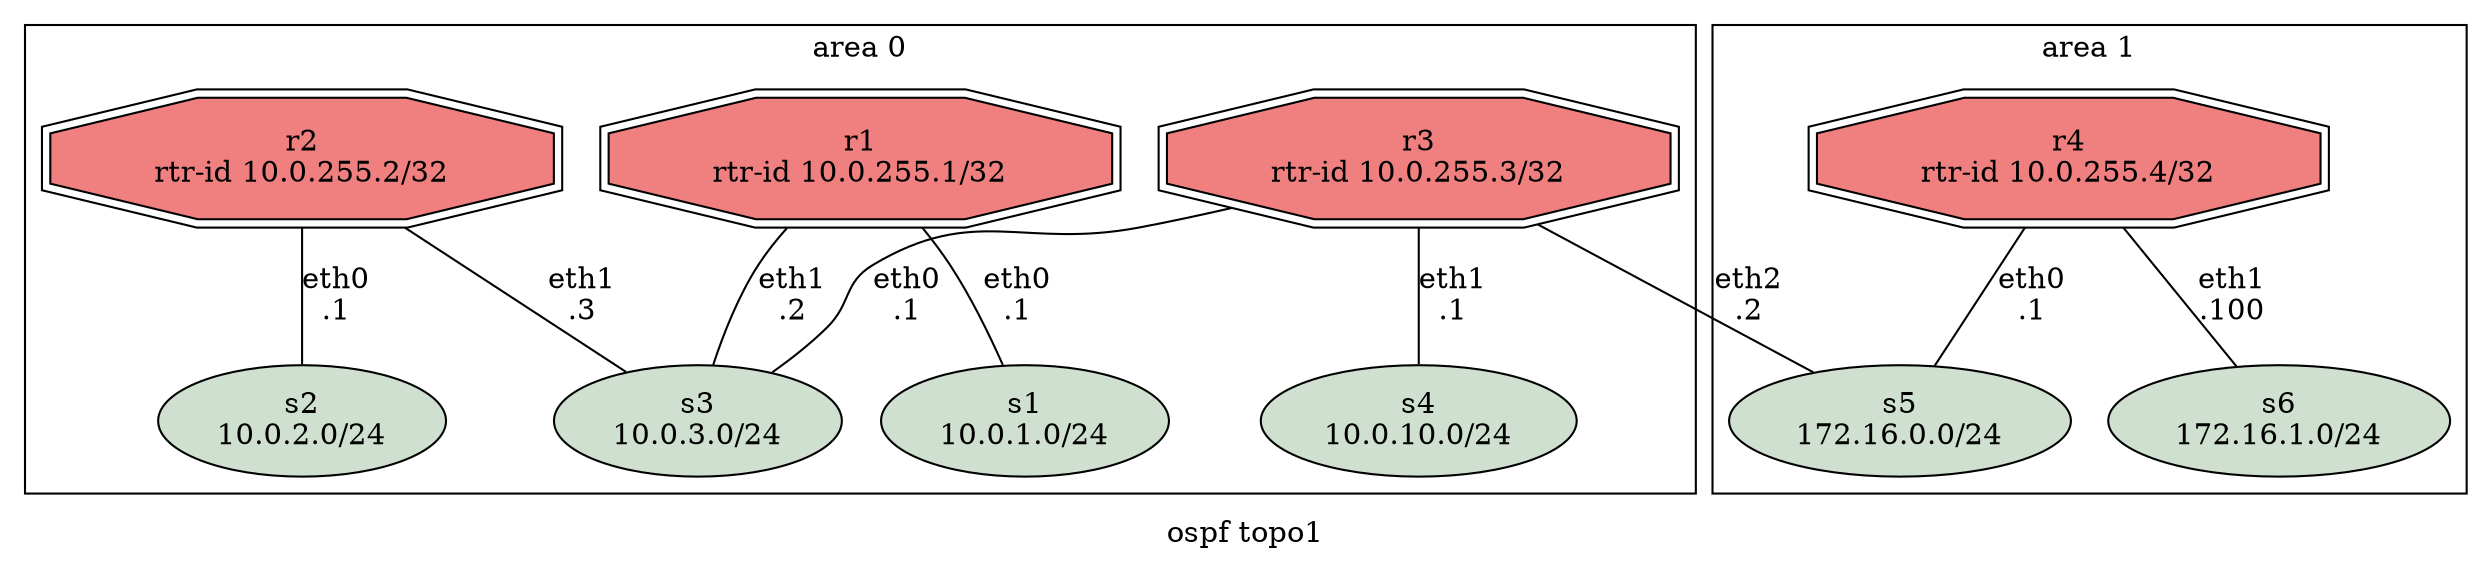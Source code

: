 ## Color coding:
#########################
##  Main FRR: #f08080  red
##  Switches: #d0e0d0  gray
##  RIP:      #19e3d9  Cyan
##  RIPng:    #fcb314  dark yellow
##  OSPFv2:   #32b835  Green
##  OSPFv3:   #19e3d9  Cyan
##  ISIS IPv4 #fcb314  dark yellow
##  ISIS IPv6 #9a81ec  purple
##  BGP IPv4  #eee3d3  beige
##  BGP IPv6  #fdff00  yellow
##### Colors (see http://www.color-hex.com/)

graph ospf_topo1 {
	label="ospf topo1";

	# Routers
	r1 [
		label="r1\nrtr-id 10.0.255.1/32",
		shape=doubleoctagon,
		fillcolor="#f08080",
		style=filled,
	];
	r2 [
		label="r2\nrtr-id 10.0.255.2/32",
		shape=doubleoctagon,
		fillcolor="#f08080",
		style=filled,
	];
	r3 [
		label="r3\nrtr-id 10.0.255.3/32",
		shape=doubleoctagon,
		fillcolor="#f08080",
		style=filled,
	];
	r4 [
		label="r4\nrtr-id 10.0.255.4/32",
		shape=doubleoctagon,
		fillcolor="#f08080",
		style=filled,
	];

	# Switches
	s1 [
		label="s1\n10.0.1.0/24",
		shape=oval,
		fillcolor="#d0e0d0",
		style=filled,
	];
	s2 [
		label="s2\n10.0.2.0/24",
		shape=oval,
		fillcolor="#d0e0d0",
		style=filled,
	];
	s3 [
		label="s3\n10.0.3.0/24",
		shape=oval,
		fillcolor="#d0e0d0",
		style=filled,
	];
	s4 [
		label="s4\n10.0.10.0/24",
		shape=oval,
		fillcolor="#d0e0d0",
		style=filled,
	];
	s5 [
		label="s5\n172.16.0.0/24",
		shape=oval,
		fillcolor="#d0e0d0",
		style=filled,
	];
	s6 [
		label="s6\n172.16.1.0/24",
		shape=oval,
		fillcolor="#d0e0d0",
		style=filled,
	];

	# Connections
  subgraph cluster0 {
    label="area 0"

    r1 -- s1 [label="eth0\n.1"];
	  r1 -- s3 [label="eth1\n.2"];

	  r2 -- s2 [label="eth0\n.1"];
	  r2 -- s3 [label="eth1\n.3"];

	  r3 -- s3 [label="eth0\n.1"];
	  r3 -- s4 [label="eth1\n.1"];
  }

  subgraph cluster1 {
    label="area 1"

	  r3 -- s5 [label="eth2\n.2"];

	  r4 -- s5 [label="eth0\n.1"];
	  r4 -- s6 [label="eth1\n.100"];
  }
}
